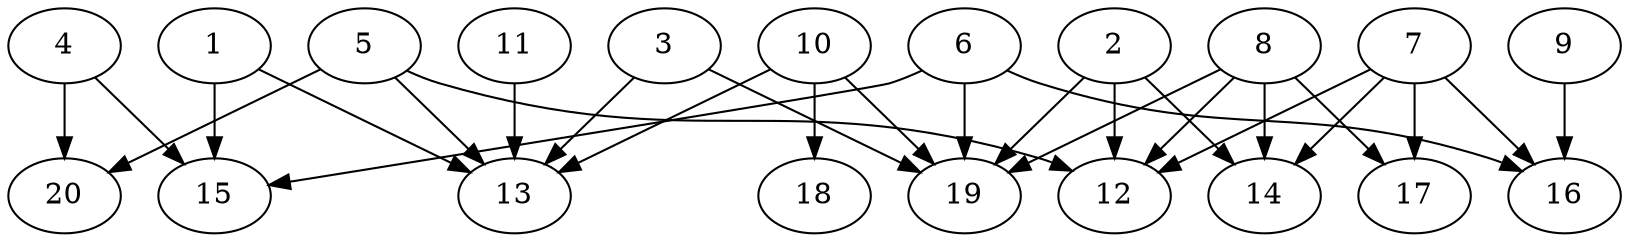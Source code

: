 // DAG automatically generated by daggen at Wed Jul 24 21:27:05 2019
// ./daggen --dot -n 20 --ccr 0.3 --fat 0.7 --regular 0.5 --density 0.5 --mindata 5242880 --maxdata 52428800 
digraph G {
  1 [size="169642667", alpha="0.08", expect_size="50892800"] 
  1 -> 13 [size ="50892800"]
  1 -> 15 [size ="50892800"]
  2 [size="150019413", alpha="0.17", expect_size="45005824"] 
  2 -> 12 [size ="45005824"]
  2 -> 14 [size ="45005824"]
  2 -> 19 [size ="45005824"]
  3 [size="42475520", alpha="0.15", expect_size="12742656"] 
  3 -> 13 [size ="12742656"]
  3 -> 19 [size ="12742656"]
  4 [size="43154773", alpha="0.19", expect_size="12946432"] 
  4 -> 15 [size ="12946432"]
  4 -> 20 [size ="12946432"]
  5 [size="66990080", alpha="0.12", expect_size="20097024"] 
  5 -> 12 [size ="20097024"]
  5 -> 13 [size ="20097024"]
  5 -> 20 [size ="20097024"]
  6 [size="69372587", alpha="0.10", expect_size="20811776"] 
  6 -> 15 [size ="20811776"]
  6 -> 16 [size ="20811776"]
  6 -> 19 [size ="20811776"]
  7 [size="133928960", alpha="0.18", expect_size="40178688"] 
  7 -> 12 [size ="40178688"]
  7 -> 14 [size ="40178688"]
  7 -> 16 [size ="40178688"]
  7 -> 17 [size ="40178688"]
  8 [size="154712747", alpha="0.10", expect_size="46413824"] 
  8 -> 12 [size ="46413824"]
  8 -> 14 [size ="46413824"]
  8 -> 17 [size ="46413824"]
  8 -> 19 [size ="46413824"]
  9 [size="125317120", alpha="0.04", expect_size="37595136"] 
  9 -> 16 [size ="37595136"]
  10 [size="61467307", alpha="0.03", expect_size="18440192"] 
  10 -> 13 [size ="18440192"]
  10 -> 18 [size ="18440192"]
  10 -> 19 [size ="18440192"]
  11 [size="45929813", alpha="0.03", expect_size="13778944"] 
  11 -> 13 [size ="13778944"]
  12 [size="108154880", alpha="0.12", expect_size="32446464"] 
  13 [size="83565227", alpha="0.18", expect_size="25069568"] 
  14 [size="47063040", alpha="0.04", expect_size="14118912"] 
  15 [size="35594240", alpha="0.12", expect_size="10678272"] 
  16 [size="131389440", alpha="0.00", expect_size="39416832"] 
  17 [size="50735787", alpha="0.09", expect_size="15220736"] 
  18 [size="34833067", alpha="0.10", expect_size="10449920"] 
  19 [size="112046080", alpha="0.05", expect_size="33613824"] 
  20 [size="147107840", alpha="0.07", expect_size="44132352"] 
}
